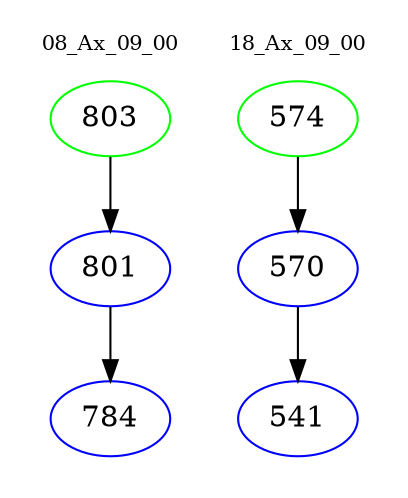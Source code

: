 digraph{
subgraph cluster_0 {
color = white
label = "08_Ax_09_00";
fontsize=10;
T0_803 [label="803", color="green"]
T0_803 -> T0_801 [color="black"]
T0_801 [label="801", color="blue"]
T0_801 -> T0_784 [color="black"]
T0_784 [label="784", color="blue"]
}
subgraph cluster_1 {
color = white
label = "18_Ax_09_00";
fontsize=10;
T1_574 [label="574", color="green"]
T1_574 -> T1_570 [color="black"]
T1_570 [label="570", color="blue"]
T1_570 -> T1_541 [color="black"]
T1_541 [label="541", color="blue"]
}
}
